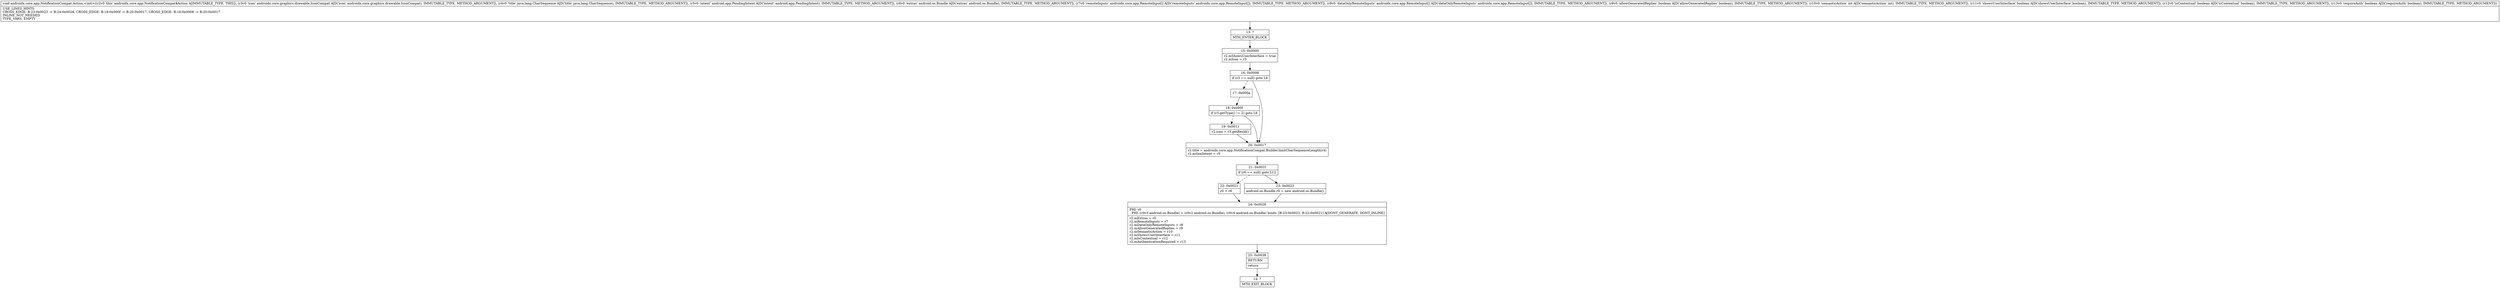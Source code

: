digraph "CFG forandroidx.core.app.NotificationCompat.Action.\<init\>(Landroidx\/core\/graphics\/drawable\/IconCompat;Ljava\/lang\/CharSequence;Landroid\/app\/PendingIntent;Landroid\/os\/Bundle;[Landroidx\/core\/app\/RemoteInput;[Landroidx\/core\/app\/RemoteInput;ZIZZZ)V" {
Node_13 [shape=record,label="{13\:\ ?|MTH_ENTER_BLOCK\l}"];
Node_15 [shape=record,label="{15\:\ 0x0000|r2.mShowsUserInterface = true\lr2.mIcon = r3\l}"];
Node_16 [shape=record,label="{16\:\ 0x0008|if (r3 == null) goto L6\l}"];
Node_17 [shape=record,label="{17\:\ 0x000a}"];
Node_18 [shape=record,label="{18\:\ 0x000f|if (r3.getType() != 2) goto L6\l}"];
Node_19 [shape=record,label="{19\:\ 0x0011|r2.icon = r3.getResId()\l}"];
Node_20 [shape=record,label="{20\:\ 0x0017|r2.title = androidx.core.app.NotificationCompat.Builder.limitCharSequenceLength(r4)\lr2.actionIntent = r5\l}"];
Node_21 [shape=record,label="{21\:\ 0x001f|if (r6 == null) goto L12\l}"];
Node_22 [shape=record,label="{22\:\ 0x0021|r0 = r6\l}"];
Node_24 [shape=record,label="{24\:\ 0x0028|PHI: r0 \l  PHI: (r0v3 android.os.Bundle) = (r0v2 android.os.Bundle), (r0v4 android.os.Bundle) binds: [B:23:0x0023, B:22:0x0021] A[DONT_GENERATE, DONT_INLINE]\l|r2.mExtras = r0\lr2.mRemoteInputs = r7\lr2.mDataOnlyRemoteInputs = r8\lr2.mAllowGeneratedReplies = r9\lr2.mSemanticAction = r10\lr2.mShowsUserInterface = r11\lr2.mIsContextual = r12\lr2.mAuthenticationRequired = r13\l}"];
Node_25 [shape=record,label="{25\:\ 0x0038|RETURN\l|return\l}"];
Node_14 [shape=record,label="{14\:\ ?|MTH_EXIT_BLOCK\l}"];
Node_23 [shape=record,label="{23\:\ 0x0023|android.os.Bundle r0 = new android.os.Bundle()\l}"];
MethodNode[shape=record,label="{void androidx.core.app.NotificationCompat.Action.\<init\>((r2v0 'this' androidx.core.app.NotificationCompat$Action A[IMMUTABLE_TYPE, THIS]), (r3v0 'icon' androidx.core.graphics.drawable.IconCompat A[D('icon' androidx.core.graphics.drawable.IconCompat), IMMUTABLE_TYPE, METHOD_ARGUMENT]), (r4v0 'title' java.lang.CharSequence A[D('title' java.lang.CharSequence), IMMUTABLE_TYPE, METHOD_ARGUMENT]), (r5v0 'intent' android.app.PendingIntent A[D('intent' android.app.PendingIntent), IMMUTABLE_TYPE, METHOD_ARGUMENT]), (r6v0 'extras' android.os.Bundle A[D('extras' android.os.Bundle), IMMUTABLE_TYPE, METHOD_ARGUMENT]), (r7v0 'remoteInputs' androidx.core.app.RemoteInput[] A[D('remoteInputs' androidx.core.app.RemoteInput[]), IMMUTABLE_TYPE, METHOD_ARGUMENT]), (r8v0 'dataOnlyRemoteInputs' androidx.core.app.RemoteInput[] A[D('dataOnlyRemoteInputs' androidx.core.app.RemoteInput[]), IMMUTABLE_TYPE, METHOD_ARGUMENT]), (r9v0 'allowGeneratedReplies' boolean A[D('allowGeneratedReplies' boolean), IMMUTABLE_TYPE, METHOD_ARGUMENT]), (r10v0 'semanticAction' int A[D('semanticAction' int), IMMUTABLE_TYPE, METHOD_ARGUMENT]), (r11v0 'showsUserInterface' boolean A[D('showsUserInterface' boolean), IMMUTABLE_TYPE, METHOD_ARGUMENT]), (r12v0 'isContextual' boolean A[D('isContextual' boolean), IMMUTABLE_TYPE, METHOD_ARGUMENT]), (r13v0 'requireAuth' boolean A[D('requireAuth' boolean), IMMUTABLE_TYPE, METHOD_ARGUMENT]))  | USE_LINES_HINTS\lCROSS_EDGE: B:23:0x0023 \-\> B:24:0x0028, CROSS_EDGE: B:18:0x000f \-\> B:20:0x0017, CROSS_EDGE: B:16:0x0008 \-\> B:20:0x0017\lINLINE_NOT_NEEDED\lTYPE_VARS: EMPTY\l}"];
MethodNode -> Node_13;Node_13 -> Node_15;
Node_15 -> Node_16;
Node_16 -> Node_17[style=dashed];
Node_16 -> Node_20;
Node_17 -> Node_18;
Node_18 -> Node_19[style=dashed];
Node_18 -> Node_20;
Node_19 -> Node_20;
Node_20 -> Node_21;
Node_21 -> Node_22[style=dashed];
Node_21 -> Node_23;
Node_22 -> Node_24;
Node_24 -> Node_25;
Node_25 -> Node_14;
Node_23 -> Node_24;
}

